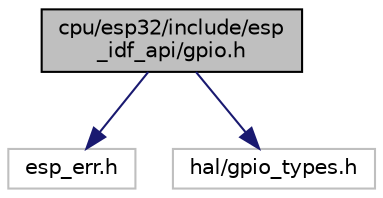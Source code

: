 digraph "cpu/esp32/include/esp_idf_api/gpio.h"
{
 // LATEX_PDF_SIZE
  edge [fontname="Helvetica",fontsize="10",labelfontname="Helvetica",labelfontsize="10"];
  node [fontname="Helvetica",fontsize="10",shape=record];
  Node1 [label="cpu/esp32/include/esp\l_idf_api/gpio.h",height=0.2,width=0.4,color="black", fillcolor="grey75", style="filled", fontcolor="black",tooltip="Interface for the ESP-IDF GPIO API."];
  Node1 -> Node2 [color="midnightblue",fontsize="10",style="solid",fontname="Helvetica"];
  Node2 [label="esp_err.h",height=0.2,width=0.4,color="grey75", fillcolor="white", style="filled",tooltip=" "];
  Node1 -> Node3 [color="midnightblue",fontsize="10",style="solid",fontname="Helvetica"];
  Node3 [label="hal/gpio_types.h",height=0.2,width=0.4,color="grey75", fillcolor="white", style="filled",tooltip=" "];
}
